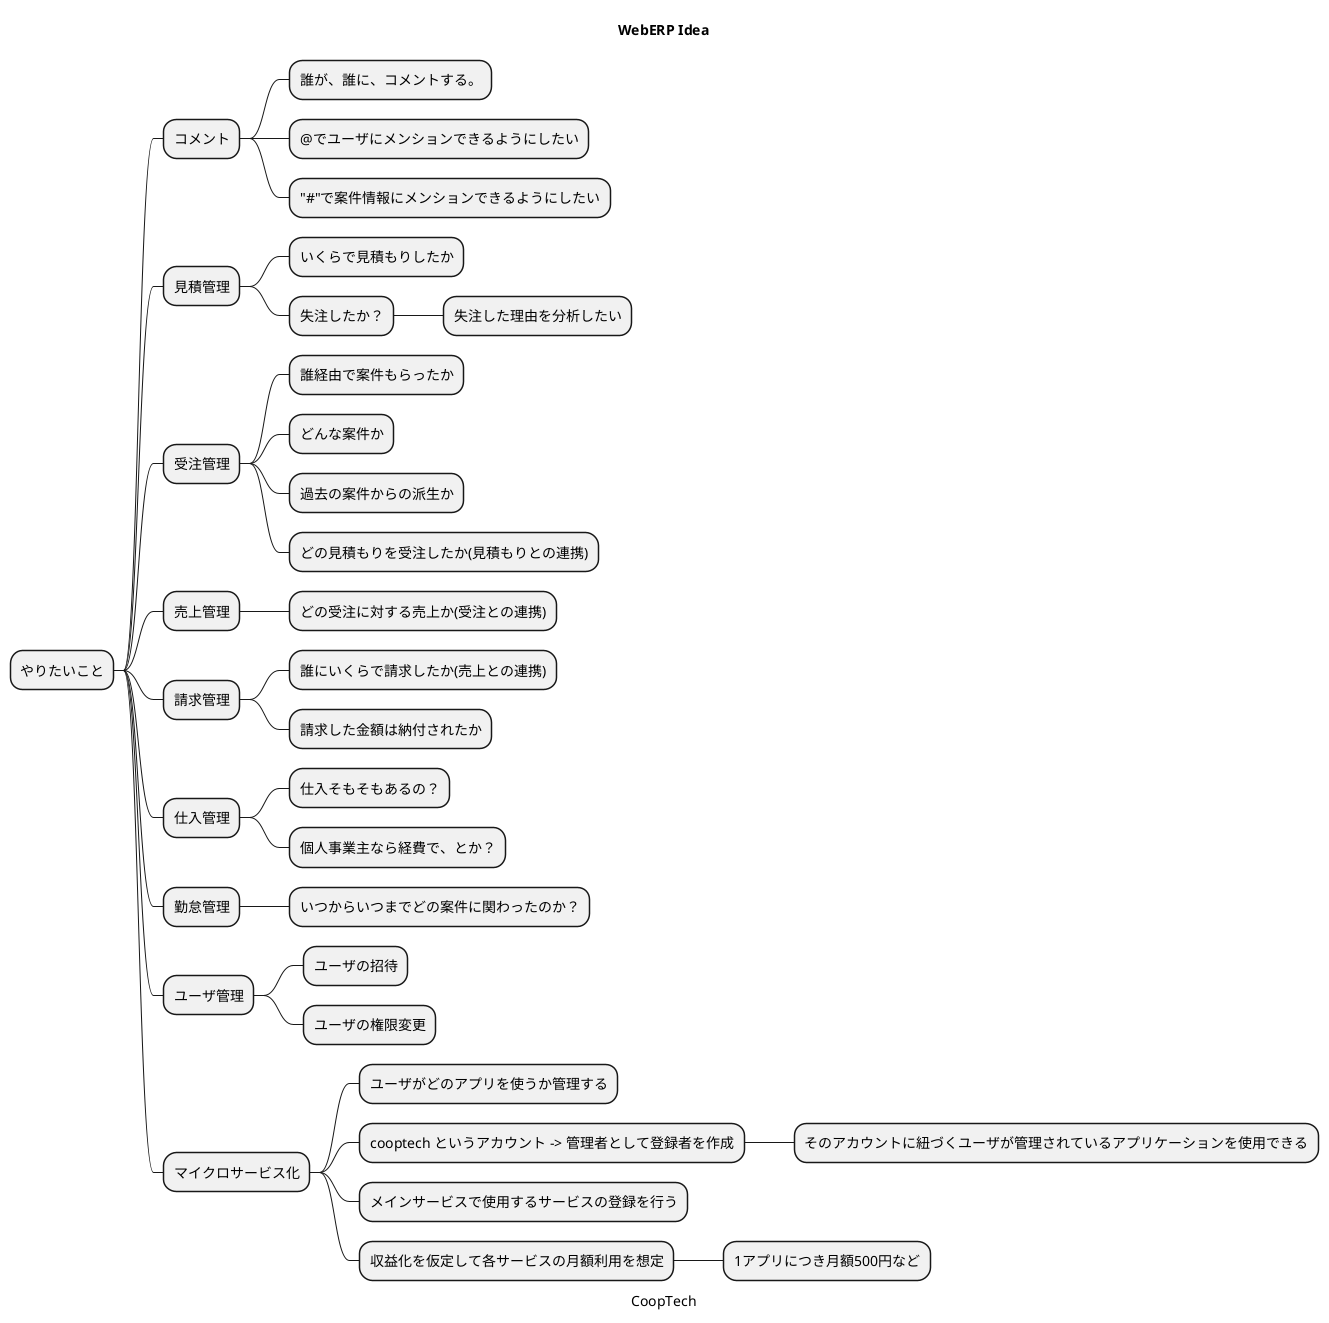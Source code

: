 @startmindmap
'https://plantuml.com/mindmap-diagram

caption CoopTech
title WebERP Idea

* やりたいこと
** コメント
*** 誰が、誰に、コメントする。
*** @でユーザにメンションできるようにしたい
*** "#"で案件情報にメンションできるようにしたい

** 見積管理
*** いくらで見積もりしたか
*** 失注したか？
**** 失注した理由を分析したい

** 受注管理
*** 誰経由で案件もらったか
*** どんな案件か
*** 過去の案件からの派生か
*** どの見積もりを受注したか(見積もりとの連携)

** 売上管理
*** どの受注に対する売上か(受注との連携)

** 請求管理
*** 誰にいくらで請求したか(売上との連携)
*** 請求した金額は納付されたか

** 仕入管理
*** 仕入そもそもあるの？
*** 個人事業主なら経費で、とか？

** 勤怠管理
*** いつからいつまでどの案件に関わったのか？

** ユーザ管理
*** ユーザの招待
*** ユーザの権限変更

** マイクロサービス化
*** ユーザがどのアプリを使うか管理する
*** cooptech というアカウント -> 管理者として登録者を作成
**** そのアカウントに紐づくユーザが管理されているアプリケーションを使用できる
*** メインサービスで使用するサービスの登録を行う
*** 収益化を仮定して各サービスの月額利用を想定
**** 1アプリにつき月額500円など

@endmindmap
